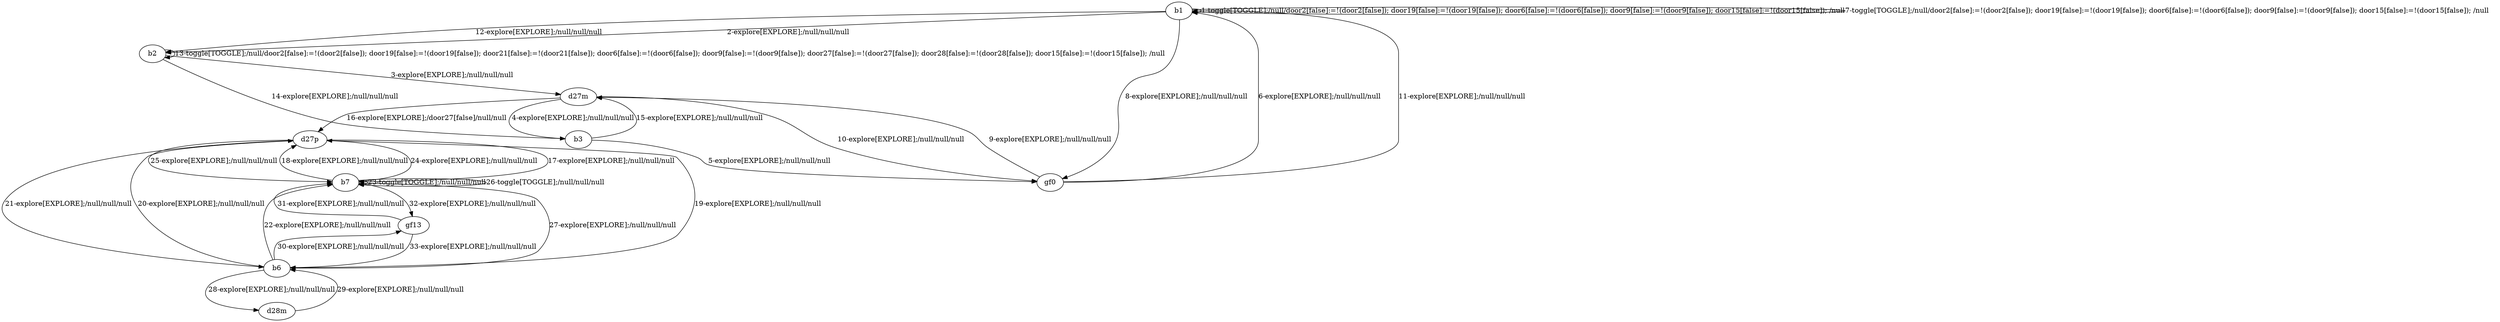 # Total number of goals covered by this test: 9
# gf13 --> b6
# b6 --> gf13
# b7 --> gf13
# d27p --> b7
# d28m --> b6
# b7 --> b7
# b6 --> b7
# b7 --> b6
# b6 --> d27p

digraph g {
"b1" -> "b1" [label = "1-toggle[TOGGLE];/null/door2[false]:=!(door2[false]); door19[false]:=!(door19[false]); door6[false]:=!(door6[false]); door9[false]:=!(door9[false]); door15[false]:=!(door15[false]); /null"];
"b1" -> "b2" [label = "2-explore[EXPLORE];/null/null/null"];
"b2" -> "d27m" [label = "3-explore[EXPLORE];/null/null/null"];
"d27m" -> "b3" [label = "4-explore[EXPLORE];/null/null/null"];
"b3" -> "gf0" [label = "5-explore[EXPLORE];/null/null/null"];
"gf0" -> "b1" [label = "6-explore[EXPLORE];/null/null/null"];
"b1" -> "b1" [label = "7-toggle[TOGGLE];/null/door2[false]:=!(door2[false]); door19[false]:=!(door19[false]); door6[false]:=!(door6[false]); door9[false]:=!(door9[false]); door15[false]:=!(door15[false]); /null"];
"b1" -> "gf0" [label = "8-explore[EXPLORE];/null/null/null"];
"gf0" -> "d27m" [label = "9-explore[EXPLORE];/null/null/null"];
"d27m" -> "gf0" [label = "10-explore[EXPLORE];/null/null/null"];
"gf0" -> "b1" [label = "11-explore[EXPLORE];/null/null/null"];
"b1" -> "b2" [label = "12-explore[EXPLORE];/null/null/null"];
"b2" -> "b2" [label = "13-toggle[TOGGLE];/null/door2[false]:=!(door2[false]); door19[false]:=!(door19[false]); door21[false]:=!(door21[false]); door6[false]:=!(door6[false]); door9[false]:=!(door9[false]); door27[false]:=!(door27[false]); door28[false]:=!(door28[false]); door15[false]:=!(door15[false]); /null"];
"b2" -> "b3" [label = "14-explore[EXPLORE];/null/null/null"];
"b3" -> "d27m" [label = "15-explore[EXPLORE];/null/null/null"];
"d27m" -> "d27p" [label = "16-explore[EXPLORE];/door27[false]/null/null"];
"d27p" -> "b7" [label = "17-explore[EXPLORE];/null/null/null"];
"b7" -> "d27p" [label = "18-explore[EXPLORE];/null/null/null"];
"d27p" -> "b6" [label = "19-explore[EXPLORE];/null/null/null"];
"b6" -> "d27p" [label = "20-explore[EXPLORE];/null/null/null"];
"d27p" -> "b6" [label = "21-explore[EXPLORE];/null/null/null"];
"b6" -> "b7" [label = "22-explore[EXPLORE];/null/null/null"];
"b7" -> "b7" [label = "23-toggle[TOGGLE];/null/null/null"];
"b7" -> "d27p" [label = "24-explore[EXPLORE];/null/null/null"];
"d27p" -> "b7" [label = "25-explore[EXPLORE];/null/null/null"];
"b7" -> "b7" [label = "26-toggle[TOGGLE];/null/null/null"];
"b7" -> "b6" [label = "27-explore[EXPLORE];/null/null/null"];
"b6" -> "d28m" [label = "28-explore[EXPLORE];/null/null/null"];
"d28m" -> "b6" [label = "29-explore[EXPLORE];/null/null/null"];
"b6" -> "gf13" [label = "30-explore[EXPLORE];/null/null/null"];
"gf13" -> "b7" [label = "31-explore[EXPLORE];/null/null/null"];
"b7" -> "gf13" [label = "32-explore[EXPLORE];/null/null/null"];
"gf13" -> "b6" [label = "33-explore[EXPLORE];/null/null/null"];
}